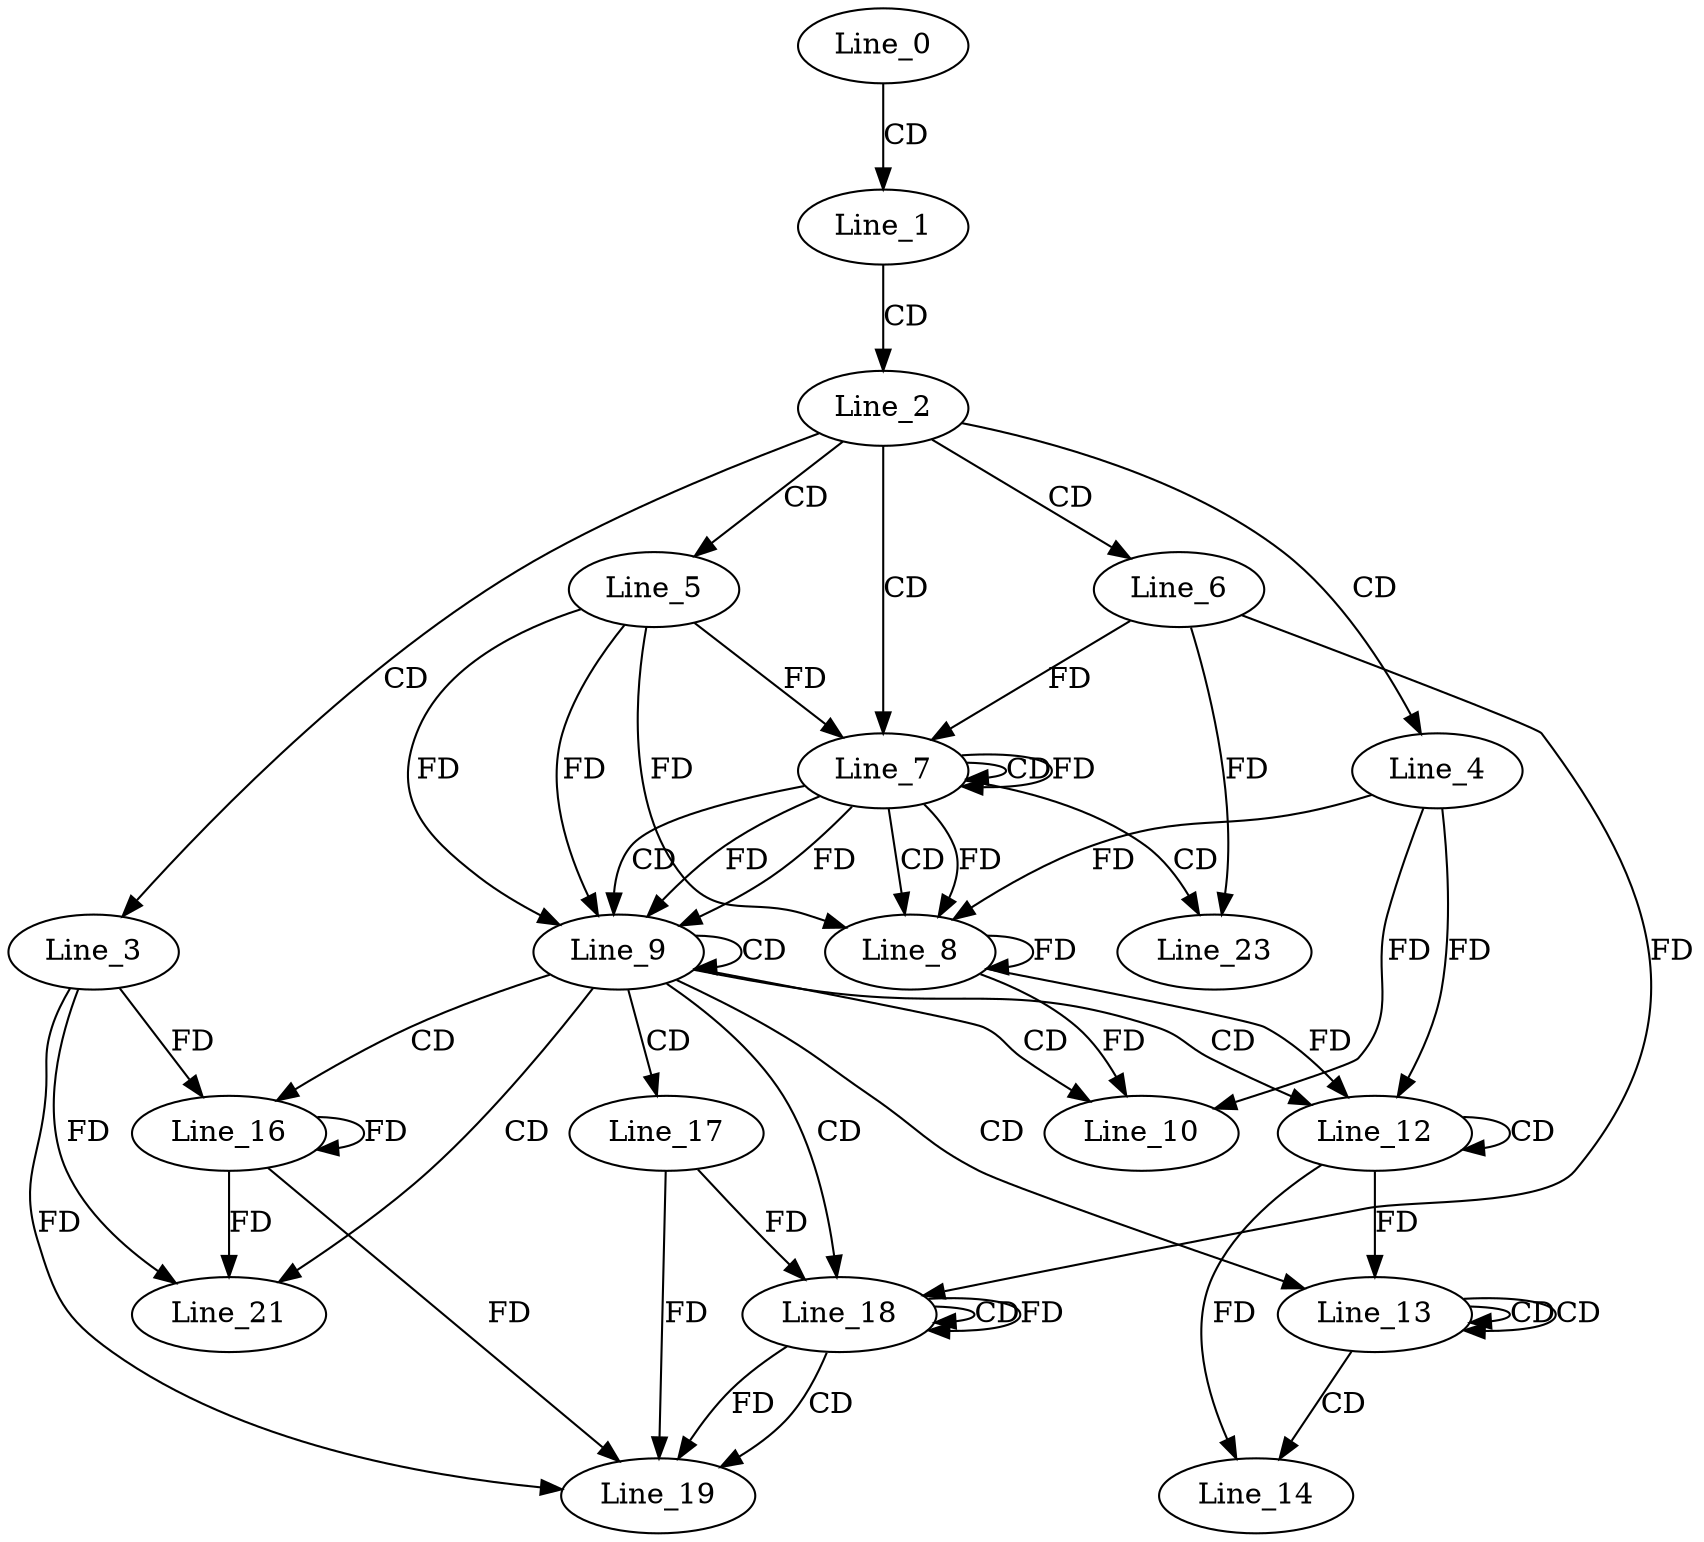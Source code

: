 digraph G {
  Line_0;
  Line_1;
  Line_2;
  Line_3;
  Line_4;
  Line_5;
  Line_6;
  Line_7;
  Line_7;
  Line_7;
  Line_8;
  Line_8;
  Line_9;
  Line_9;
  Line_10;
  Line_10;
  Line_12;
  Line_12;
  Line_13;
  Line_13;
  Line_13;
  Line_14;
  Line_14;
  Line_16;
  Line_17;
  Line_18;
  Line_18;
  Line_18;
  Line_19;
  Line_21;
  Line_23;
  Line_0 -> Line_1 [ label="CD" ];
  Line_1 -> Line_2 [ label="CD" ];
  Line_2 -> Line_3 [ label="CD" ];
  Line_2 -> Line_4 [ label="CD" ];
  Line_2 -> Line_5 [ label="CD" ];
  Line_2 -> Line_6 [ label="CD" ];
  Line_2 -> Line_7 [ label="CD" ];
  Line_7 -> Line_7 [ label="CD" ];
  Line_7 -> Line_7 [ label="FD" ];
  Line_5 -> Line_7 [ label="FD" ];
  Line_6 -> Line_7 [ label="FD" ];
  Line_7 -> Line_8 [ label="CD" ];
  Line_8 -> Line_8 [ label="FD" ];
  Line_4 -> Line_8 [ label="FD" ];
  Line_7 -> Line_8 [ label="FD" ];
  Line_5 -> Line_8 [ label="FD" ];
  Line_7 -> Line_9 [ label="CD" ];
  Line_7 -> Line_9 [ label="FD" ];
  Line_5 -> Line_9 [ label="FD" ];
  Line_9 -> Line_9 [ label="CD" ];
  Line_7 -> Line_9 [ label="FD" ];
  Line_5 -> Line_9 [ label="FD" ];
  Line_9 -> Line_10 [ label="CD" ];
  Line_8 -> Line_10 [ label="FD" ];
  Line_4 -> Line_10 [ label="FD" ];
  Line_9 -> Line_12 [ label="CD" ];
  Line_12 -> Line_12 [ label="CD" ];
  Line_8 -> Line_12 [ label="FD" ];
  Line_4 -> Line_12 [ label="FD" ];
  Line_9 -> Line_13 [ label="CD" ];
  Line_13 -> Line_13 [ label="CD" ];
  Line_13 -> Line_13 [ label="CD" ];
  Line_12 -> Line_13 [ label="FD" ];
  Line_13 -> Line_14 [ label="CD" ];
  Line_12 -> Line_14 [ label="FD" ];
  Line_9 -> Line_16 [ label="CD" ];
  Line_16 -> Line_16 [ label="FD" ];
  Line_3 -> Line_16 [ label="FD" ];
  Line_9 -> Line_17 [ label="CD" ];
  Line_9 -> Line_18 [ label="CD" ];
  Line_18 -> Line_18 [ label="CD" ];
  Line_18 -> Line_18 [ label="FD" ];
  Line_17 -> Line_18 [ label="FD" ];
  Line_6 -> Line_18 [ label="FD" ];
  Line_18 -> Line_19 [ label="CD" ];
  Line_16 -> Line_19 [ label="FD" ];
  Line_3 -> Line_19 [ label="FD" ];
  Line_18 -> Line_19 [ label="FD" ];
  Line_17 -> Line_19 [ label="FD" ];
  Line_9 -> Line_21 [ label="CD" ];
  Line_16 -> Line_21 [ label="FD" ];
  Line_3 -> Line_21 [ label="FD" ];
  Line_7 -> Line_23 [ label="CD" ];
  Line_6 -> Line_23 [ label="FD" ];
}
